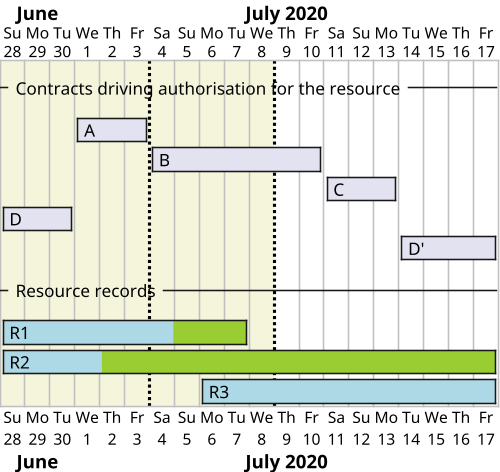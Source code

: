 @startgantt asof_example
scale 500 width
Project starts 2020-06-28
2020-06-28 to 2020-07-08 are colored in Beige

-- Contracts driving authorisation for the resource --

[A] starts 2020-07-01
[A] ends 2020-07-03
Separator just at [A]'s end

[B] starts 2020-07-04
[B] ends 2020-07-10

[C] starts 2020-07-11
[C] ends 2020-07-13

[D] as [D1] starts 2020-06-28
[D1] ends 2020-06-30

[D'] as [D2] starts 2020-07-14
[D2] ends 2020-07-17

Separator just 2 days before [B]'s end

-- Resource records --

<style>
ganttDiagram {
  task {
    BackgroundColor LightBlue
  }
  undone {
    BackgroundColor YellowGreen
  }
}
</style>

[R1] as [R1] starts 2020-06-28
[R1] ends 2020-07-07
[R1] is 70% complete

[R2] as [R2] starts 2020-06-28
[R2] ends 2020-07-17
[R2] is 20% complete

[R3] as [R3] starts 2020-07-06
[R3] ends 2020-07-17
[R3] is 100% complete

@endgantt
